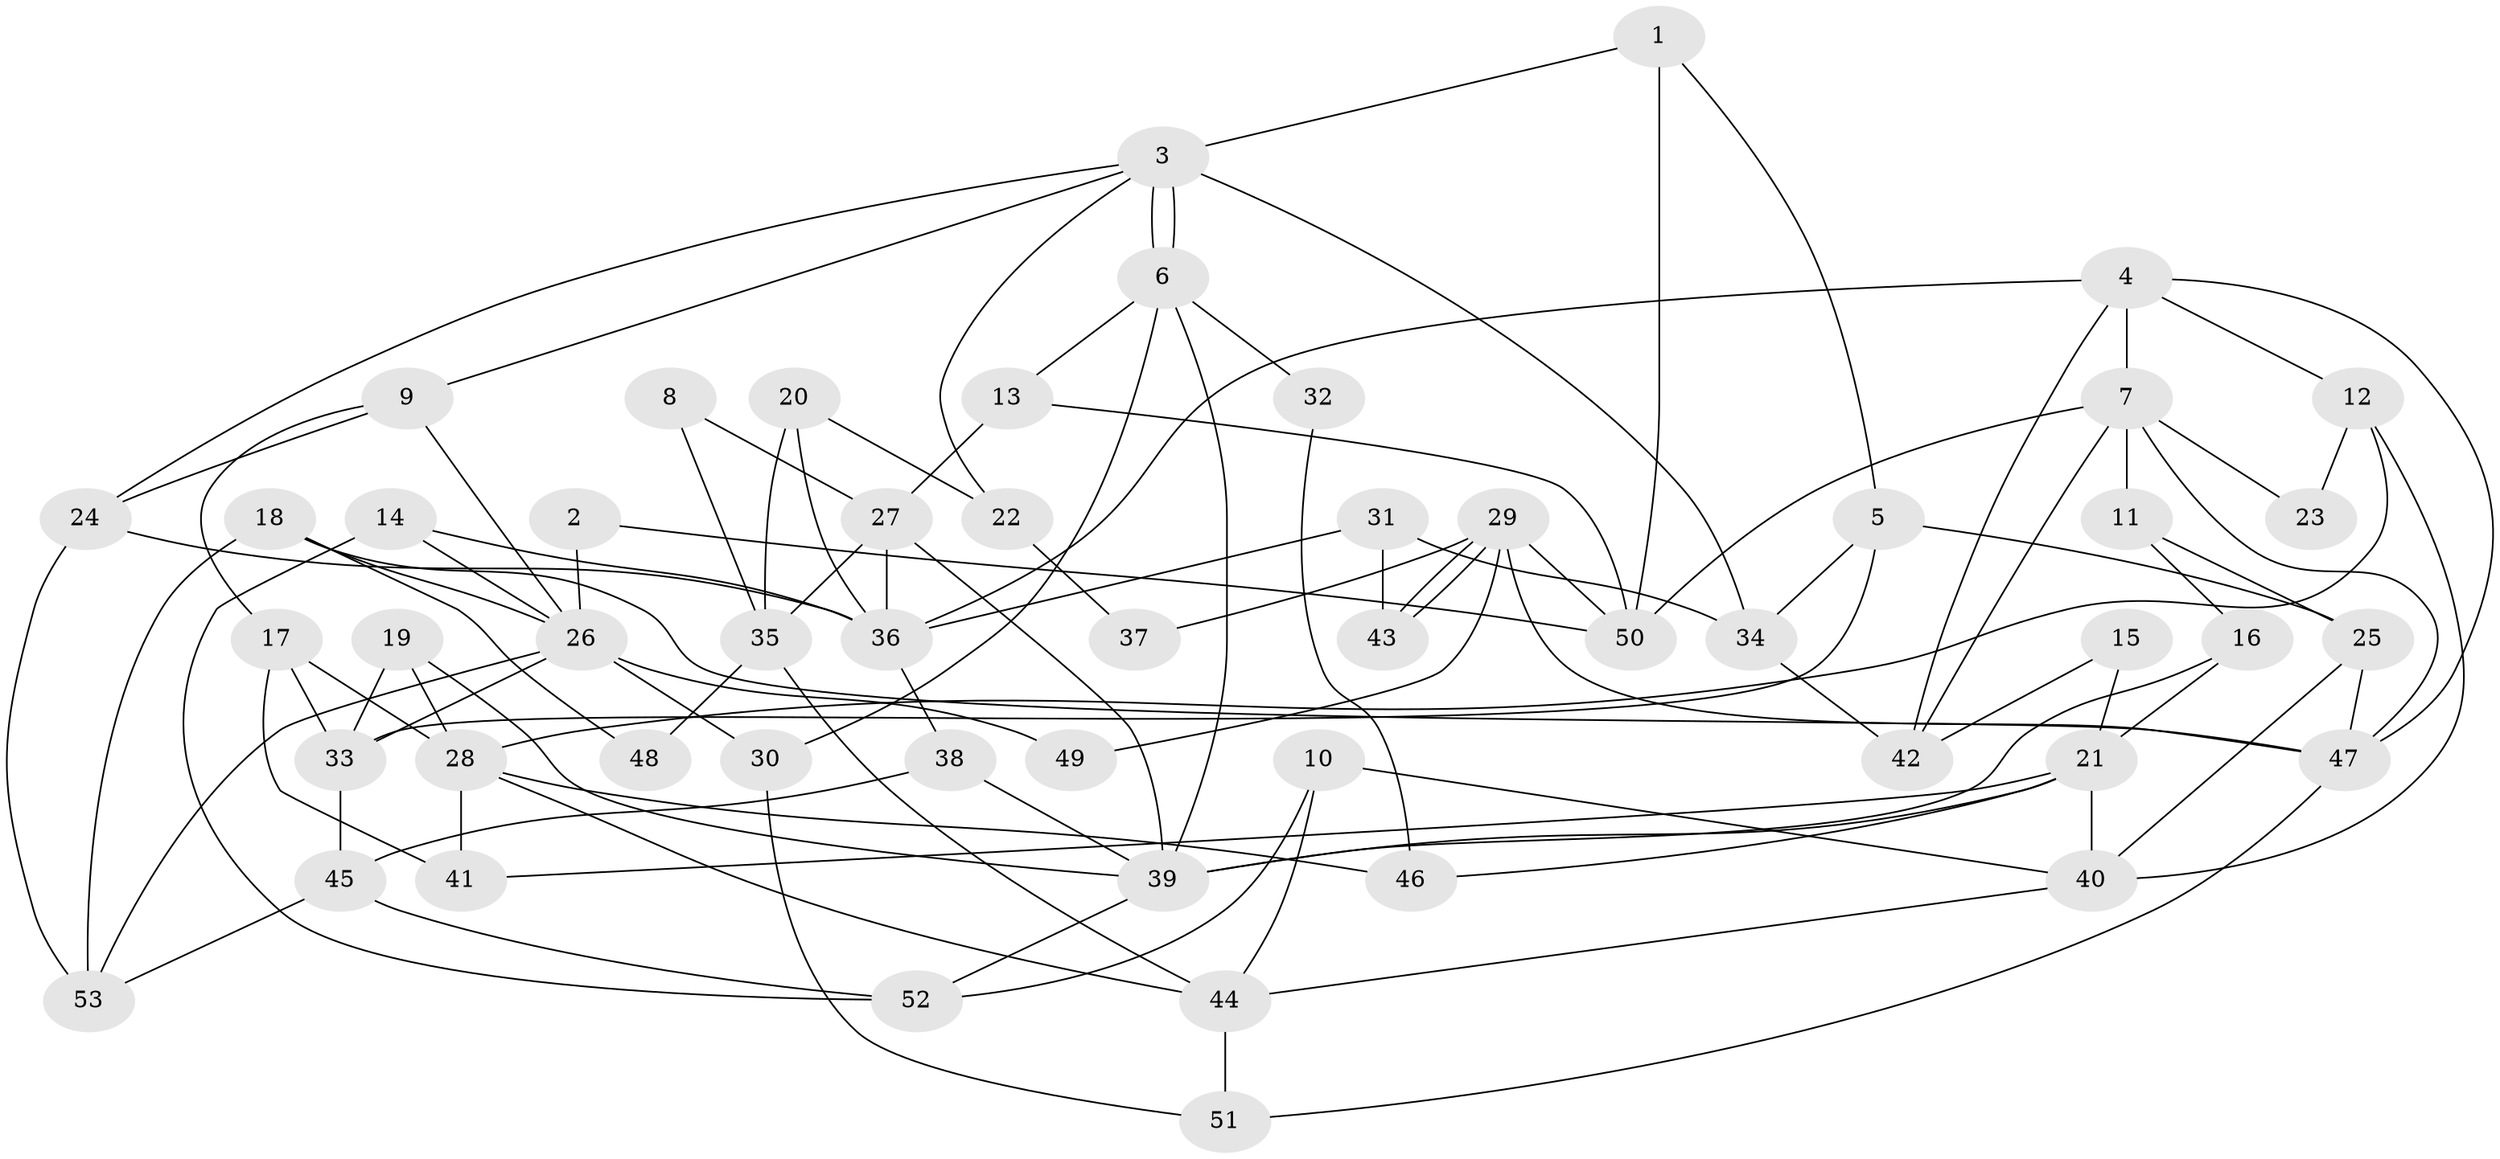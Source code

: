 // coarse degree distribution, {11: 0.02631578947368421, 2: 0.21052631578947367, 5: 0.07894736842105263, 6: 0.10526315789473684, 9: 0.05263157894736842, 3: 0.2894736842105263, 4: 0.13157894736842105, 7: 0.07894736842105263, 8: 0.02631578947368421}
// Generated by graph-tools (version 1.1) at 2025/51/03/04/25 22:51:03]
// undirected, 53 vertices, 106 edges
graph export_dot {
  node [color=gray90,style=filled];
  1;
  2;
  3;
  4;
  5;
  6;
  7;
  8;
  9;
  10;
  11;
  12;
  13;
  14;
  15;
  16;
  17;
  18;
  19;
  20;
  21;
  22;
  23;
  24;
  25;
  26;
  27;
  28;
  29;
  30;
  31;
  32;
  33;
  34;
  35;
  36;
  37;
  38;
  39;
  40;
  41;
  42;
  43;
  44;
  45;
  46;
  47;
  48;
  49;
  50;
  51;
  52;
  53;
  1 -- 3;
  1 -- 50;
  1 -- 5;
  2 -- 50;
  2 -- 26;
  3 -- 6;
  3 -- 6;
  3 -- 9;
  3 -- 22;
  3 -- 24;
  3 -- 34;
  4 -- 47;
  4 -- 42;
  4 -- 7;
  4 -- 12;
  4 -- 36;
  5 -- 25;
  5 -- 33;
  5 -- 34;
  6 -- 30;
  6 -- 13;
  6 -- 32;
  6 -- 39;
  7 -- 47;
  7 -- 11;
  7 -- 23;
  7 -- 42;
  7 -- 50;
  8 -- 27;
  8 -- 35;
  9 -- 24;
  9 -- 17;
  9 -- 26;
  10 -- 40;
  10 -- 52;
  10 -- 44;
  11 -- 25;
  11 -- 16;
  12 -- 28;
  12 -- 23;
  12 -- 40;
  13 -- 27;
  13 -- 50;
  14 -- 52;
  14 -- 36;
  14 -- 26;
  15 -- 42;
  15 -- 21;
  16 -- 21;
  16 -- 39;
  17 -- 33;
  17 -- 28;
  17 -- 41;
  18 -- 53;
  18 -- 26;
  18 -- 47;
  18 -- 48;
  19 -- 39;
  19 -- 33;
  19 -- 28;
  20 -- 35;
  20 -- 36;
  20 -- 22;
  21 -- 40;
  21 -- 39;
  21 -- 41;
  21 -- 46;
  22 -- 37;
  24 -- 53;
  24 -- 36;
  25 -- 40;
  25 -- 47;
  26 -- 30;
  26 -- 33;
  26 -- 49;
  26 -- 53;
  27 -- 36;
  27 -- 39;
  27 -- 35;
  28 -- 41;
  28 -- 44;
  28 -- 46;
  29 -- 43;
  29 -- 43;
  29 -- 50;
  29 -- 37;
  29 -- 47;
  29 -- 49;
  30 -- 51;
  31 -- 36;
  31 -- 34;
  31 -- 43;
  32 -- 46;
  33 -- 45;
  34 -- 42;
  35 -- 44;
  35 -- 48;
  36 -- 38;
  38 -- 39;
  38 -- 45;
  39 -- 52;
  40 -- 44;
  44 -- 51;
  45 -- 52;
  45 -- 53;
  47 -- 51;
}
